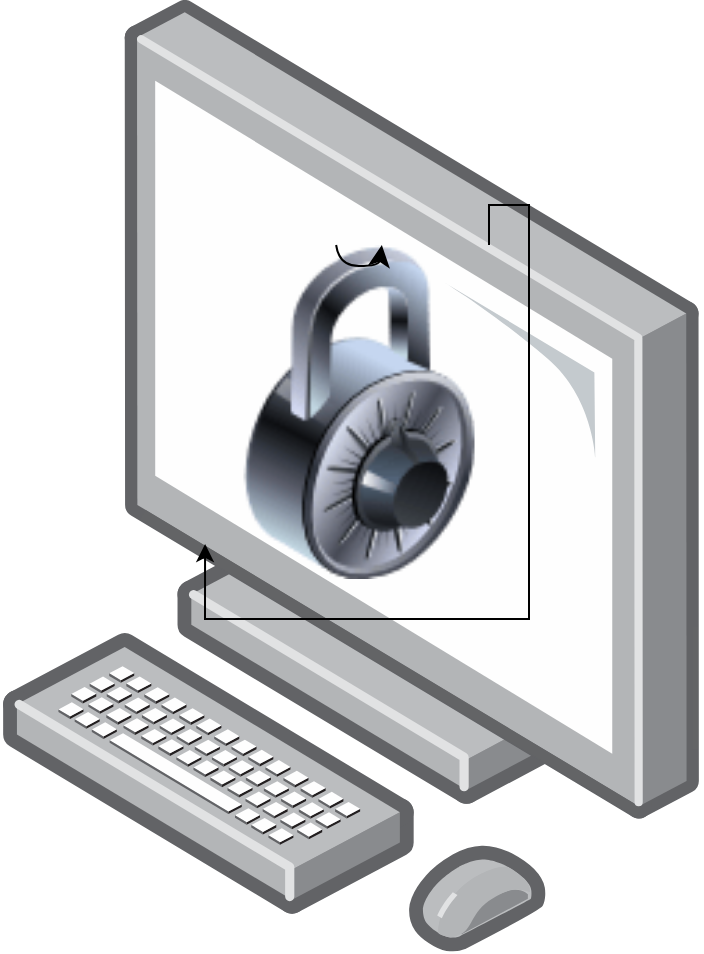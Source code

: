 <mxfile version="21.2.6" type="github">
  <diagram name="Page-1" id="iWmm8wrZ_yys3MNYl-V9">
    <mxGraphModel dx="996" dy="623" grid="0" gridSize="10" guides="1" tooltips="1" connect="1" arrows="1" fold="1" page="1" pageScale="1" pageWidth="827" pageHeight="1169" math="0" shadow="0">
      <root>
        <mxCell id="0" />
        <mxCell id="1" parent="0" />
        <mxCell id="kj6dEqCU76vo8oZwbyAe-1" value="" style="image;points=[];aspect=fixed;html=1;align=center;shadow=0;dashed=0;image=img/lib/allied_telesis/computer_and_terminals/Personal_Computer.svg;" parent="1" vertex="1">
          <mxGeometry x="228" y="41" width="351" height="475.7" as="geometry" />
        </mxCell>
        <mxCell id="kj6dEqCU76vo8oZwbyAe-2" value="" style="image;html=1;image=img/lib/clip_art/general/Lock_128x128.png;rotation=-90;direction=south;" parent="1" vertex="1">
          <mxGeometry x="324" y="182" width="167" height="130.01" as="geometry" />
        </mxCell>
        <mxCell id="kj6dEqCU76vo8oZwbyAe-5" style="edgeStyle=orthogonalEdgeStyle;rounded=0;orthogonalLoop=1;jettySize=auto;html=1;exitX=1;exitY=0;exitDx=0;exitDy=0;entryX=-0.092;entryY=0.895;entryDx=0;entryDy=0;entryPerimeter=0;" parent="1" source="kj6dEqCU76vo8oZwbyAe-2" target="kj6dEqCU76vo8oZwbyAe-2" edge="1">
          <mxGeometry relative="1" as="geometry" />
        </mxCell>
        <mxCell id="obL52X4ybNkV-FGvlnUE-1" style="edgeStyle=none;curved=1;rounded=0;orthogonalLoop=1;jettySize=auto;html=1;fontSize=12;startSize=8;endSize=8;" edge="1" parent="1" source="kj6dEqCU76vo8oZwbyAe-2" target="kj6dEqCU76vo8oZwbyAe-2">
          <mxGeometry relative="1" as="geometry">
            <Array as="points">
              <mxPoint x="406" y="174" />
            </Array>
          </mxGeometry>
        </mxCell>
      </root>
    </mxGraphModel>
  </diagram>
</mxfile>
